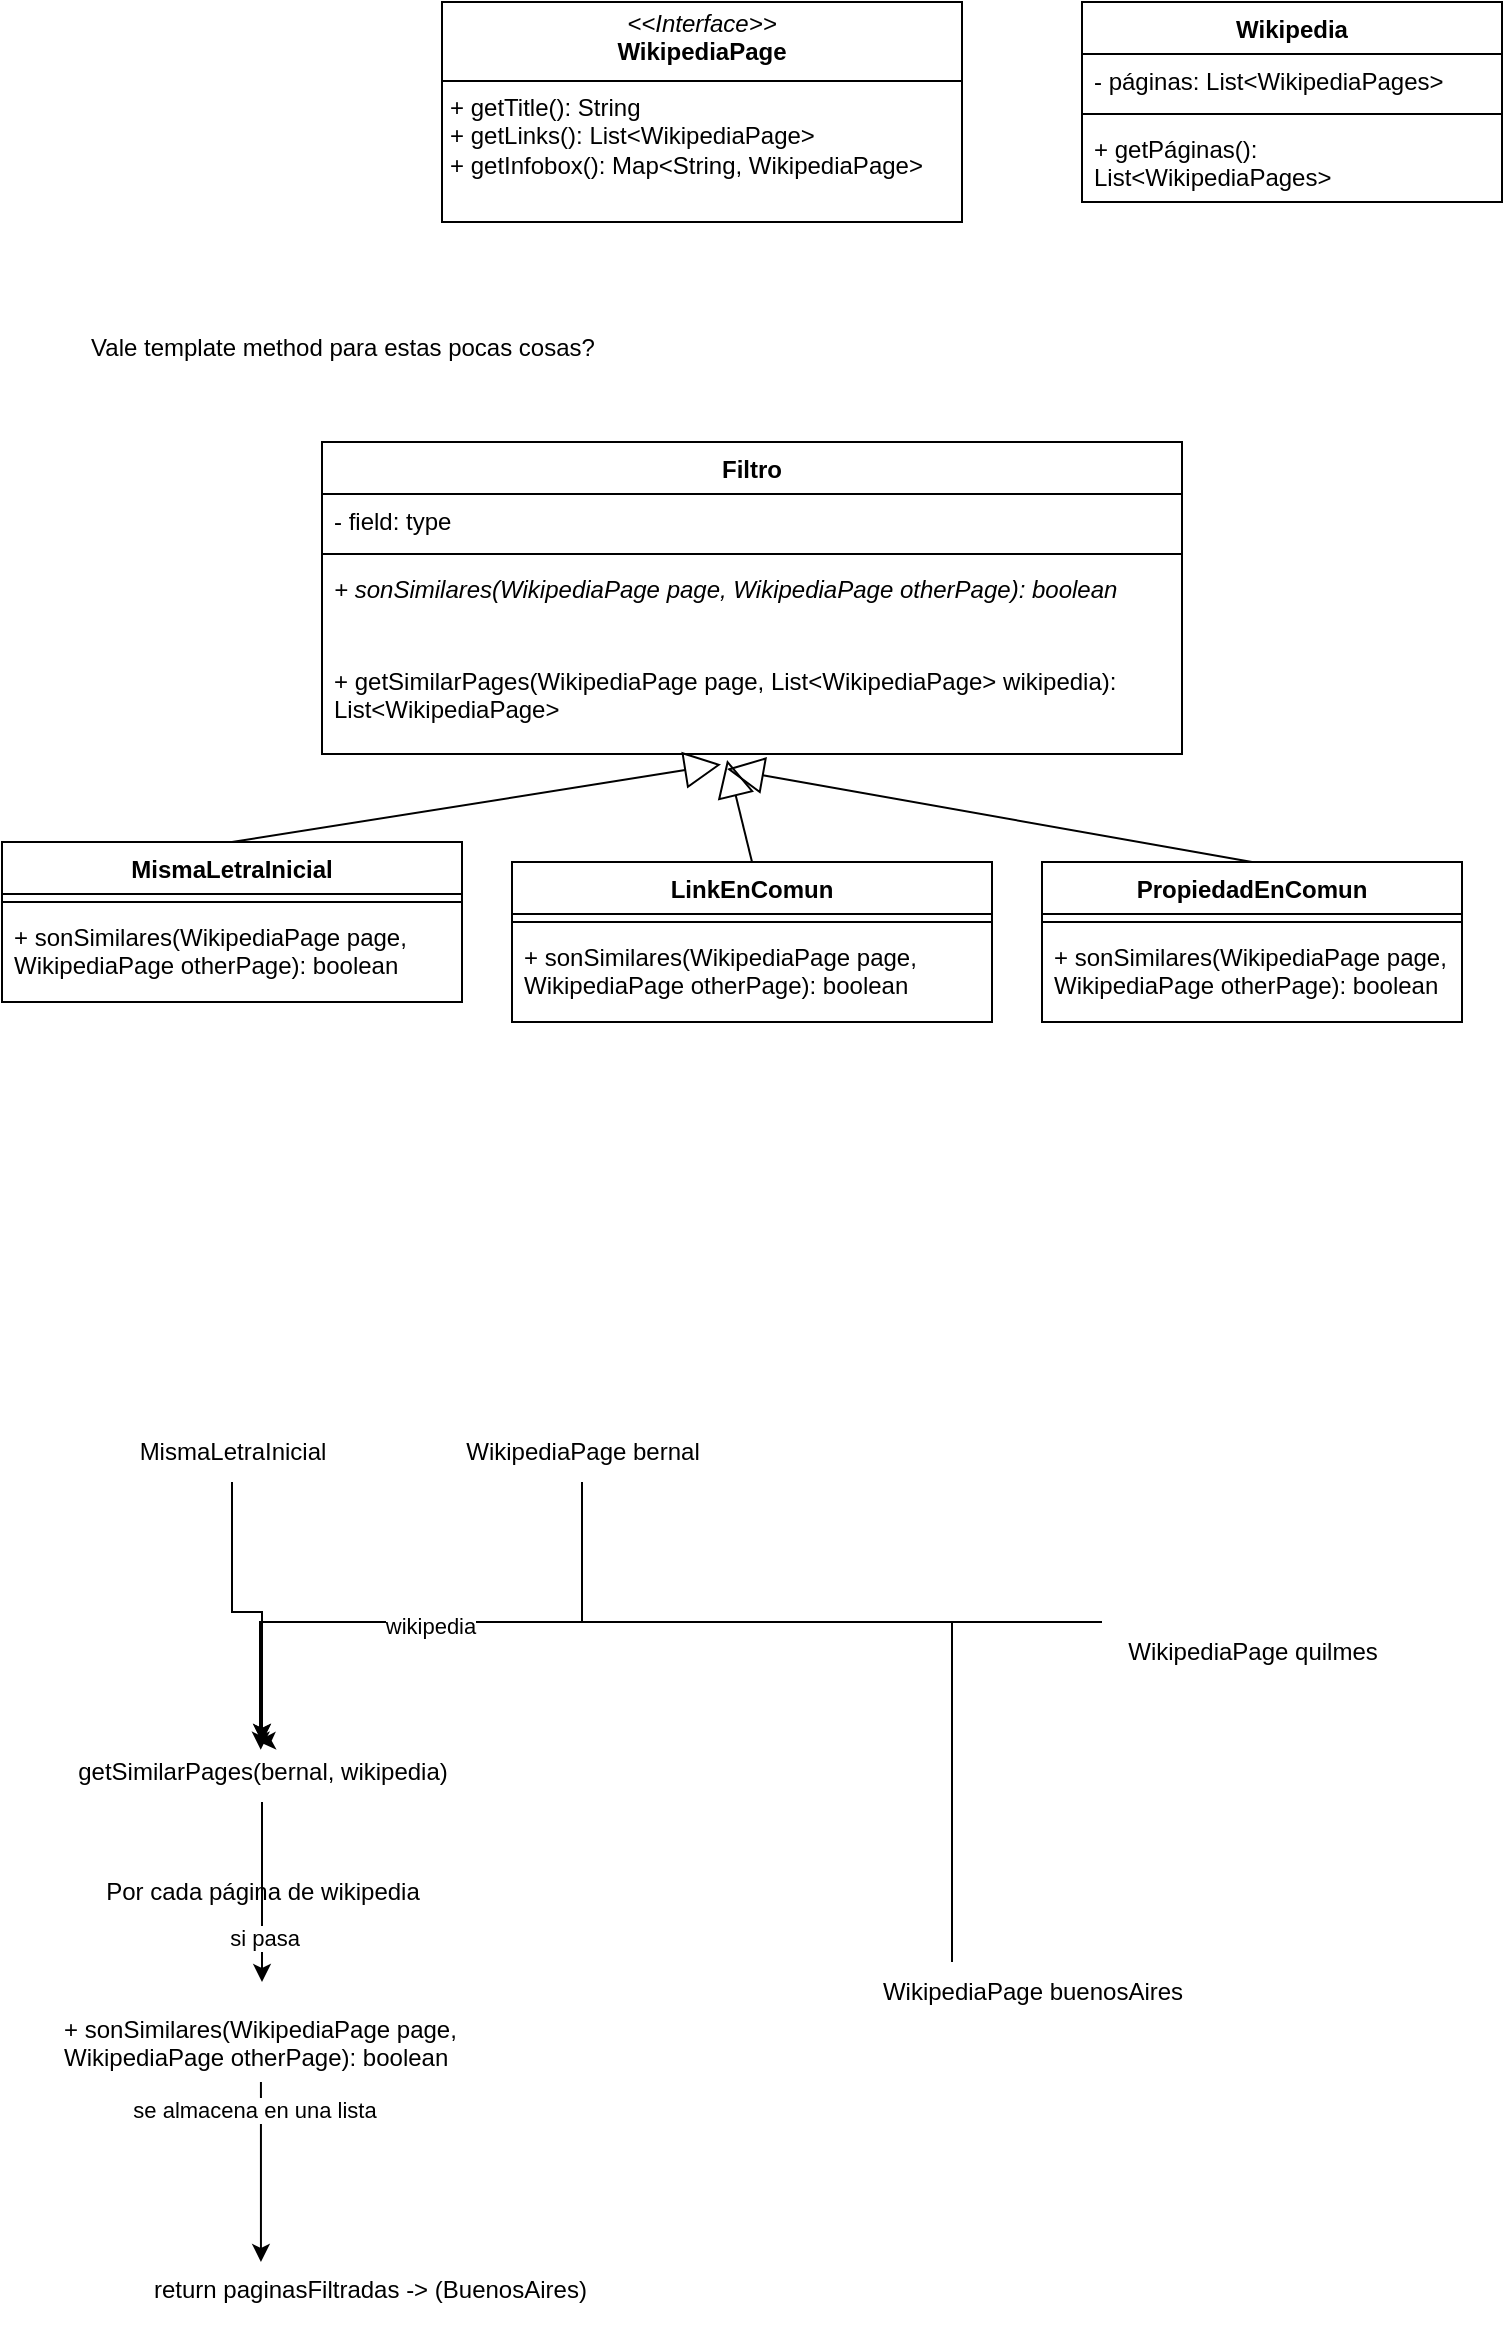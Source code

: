 <mxfile version="24.7.16">
  <diagram id="C5RBs43oDa-KdzZeNtuy" name="Page-1">
    <mxGraphModel dx="1665" dy="2112" grid="1" gridSize="10" guides="1" tooltips="1" connect="1" arrows="1" fold="1" page="1" pageScale="1" pageWidth="827" pageHeight="1169" math="0" shadow="0">
      <root>
        <mxCell id="WIyWlLk6GJQsqaUBKTNV-0" />
        <mxCell id="WIyWlLk6GJQsqaUBKTNV-1" parent="WIyWlLk6GJQsqaUBKTNV-0" />
        <mxCell id="hdR7YwD5a6wMg6RphiPX-0" value="PropiedadEnComun" style="swimlane;fontStyle=1;align=center;verticalAlign=top;childLayout=stackLayout;horizontal=1;startSize=26;horizontalStack=0;resizeParent=1;resizeParentMax=0;resizeLast=0;collapsible=1;marginBottom=0;whiteSpace=wrap;html=1;" vertex="1" parent="WIyWlLk6GJQsqaUBKTNV-1">
          <mxGeometry x="480" y="220" width="210" height="80" as="geometry" />
        </mxCell>
        <mxCell id="hdR7YwD5a6wMg6RphiPX-2" value="" style="line;strokeWidth=1;fillColor=none;align=left;verticalAlign=middle;spacingTop=-1;spacingLeft=3;spacingRight=3;rotatable=0;labelPosition=right;points=[];portConstraint=eastwest;strokeColor=inherit;" vertex="1" parent="hdR7YwD5a6wMg6RphiPX-0">
          <mxGeometry y="26" width="210" height="8" as="geometry" />
        </mxCell>
        <mxCell id="hdR7YwD5a6wMg6RphiPX-31" value="+ sonSimilares(WikipediaPage page, WikipediaPage otherPage): boolean" style="text;strokeColor=none;fillColor=none;align=left;verticalAlign=top;spacingLeft=4;spacingRight=4;overflow=hidden;rotatable=0;points=[[0,0.5],[1,0.5]];portConstraint=eastwest;whiteSpace=wrap;html=1;" vertex="1" parent="hdR7YwD5a6wMg6RphiPX-0">
          <mxGeometry y="34" width="210" height="46" as="geometry" />
        </mxCell>
        <mxCell id="hdR7YwD5a6wMg6RphiPX-8" value="MismaLetraInicial" style="swimlane;fontStyle=1;align=center;verticalAlign=top;childLayout=stackLayout;horizontal=1;startSize=26;horizontalStack=0;resizeParent=1;resizeParentMax=0;resizeLast=0;collapsible=1;marginBottom=0;whiteSpace=wrap;html=1;" vertex="1" parent="WIyWlLk6GJQsqaUBKTNV-1">
          <mxGeometry x="-40" y="210" width="230" height="80" as="geometry" />
        </mxCell>
        <mxCell id="hdR7YwD5a6wMg6RphiPX-10" value="" style="line;strokeWidth=1;fillColor=none;align=left;verticalAlign=middle;spacingTop=-1;spacingLeft=3;spacingRight=3;rotatable=0;labelPosition=right;points=[];portConstraint=eastwest;strokeColor=inherit;" vertex="1" parent="hdR7YwD5a6wMg6RphiPX-8">
          <mxGeometry y="26" width="230" height="8" as="geometry" />
        </mxCell>
        <mxCell id="hdR7YwD5a6wMg6RphiPX-11" value="+ sonSimilares(WikipediaPage page, WikipediaPage otherPage): boolean" style="text;strokeColor=none;fillColor=none;align=left;verticalAlign=top;spacingLeft=4;spacingRight=4;overflow=hidden;rotatable=0;points=[[0,0.5],[1,0.5]];portConstraint=eastwest;whiteSpace=wrap;html=1;" vertex="1" parent="hdR7YwD5a6wMg6RphiPX-8">
          <mxGeometry y="34" width="230" height="46" as="geometry" />
        </mxCell>
        <mxCell id="hdR7YwD5a6wMg6RphiPX-12" value="Wikipedia" style="swimlane;fontStyle=1;align=center;verticalAlign=top;childLayout=stackLayout;horizontal=1;startSize=26;horizontalStack=0;resizeParent=1;resizeParentMax=0;resizeLast=0;collapsible=1;marginBottom=0;whiteSpace=wrap;html=1;" vertex="1" parent="WIyWlLk6GJQsqaUBKTNV-1">
          <mxGeometry x="500" y="-210" width="210" height="100" as="geometry" />
        </mxCell>
        <mxCell id="hdR7YwD5a6wMg6RphiPX-13" value="- páginas: List&amp;lt;WikipediaPages&amp;gt;" style="text;strokeColor=none;fillColor=none;align=left;verticalAlign=top;spacingLeft=4;spacingRight=4;overflow=hidden;rotatable=0;points=[[0,0.5],[1,0.5]];portConstraint=eastwest;whiteSpace=wrap;html=1;" vertex="1" parent="hdR7YwD5a6wMg6RphiPX-12">
          <mxGeometry y="26" width="210" height="26" as="geometry" />
        </mxCell>
        <mxCell id="hdR7YwD5a6wMg6RphiPX-14" value="" style="line;strokeWidth=1;fillColor=none;align=left;verticalAlign=middle;spacingTop=-1;spacingLeft=3;spacingRight=3;rotatable=0;labelPosition=right;points=[];portConstraint=eastwest;strokeColor=inherit;" vertex="1" parent="hdR7YwD5a6wMg6RphiPX-12">
          <mxGeometry y="52" width="210" height="8" as="geometry" />
        </mxCell>
        <mxCell id="hdR7YwD5a6wMg6RphiPX-15" value="+ getPáginas(): List&amp;lt;WikipediaPages&amp;gt;" style="text;strokeColor=none;fillColor=none;align=left;verticalAlign=top;spacingLeft=4;spacingRight=4;overflow=hidden;rotatable=0;points=[[0,0.5],[1,0.5]];portConstraint=eastwest;whiteSpace=wrap;html=1;" vertex="1" parent="hdR7YwD5a6wMg6RphiPX-12">
          <mxGeometry y="60" width="210" height="40" as="geometry" />
        </mxCell>
        <mxCell id="hdR7YwD5a6wMg6RphiPX-16" value="Filtro" style="swimlane;fontStyle=1;align=center;verticalAlign=top;childLayout=stackLayout;horizontal=1;startSize=26;horizontalStack=0;resizeParent=1;resizeParentMax=0;resizeLast=0;collapsible=1;marginBottom=0;whiteSpace=wrap;html=1;" vertex="1" parent="WIyWlLk6GJQsqaUBKTNV-1">
          <mxGeometry x="120" y="10" width="430" height="156" as="geometry" />
        </mxCell>
        <mxCell id="hdR7YwD5a6wMg6RphiPX-17" value="- field: type" style="text;strokeColor=none;fillColor=none;align=left;verticalAlign=top;spacingLeft=4;spacingRight=4;overflow=hidden;rotatable=0;points=[[0,0.5],[1,0.5]];portConstraint=eastwest;whiteSpace=wrap;html=1;" vertex="1" parent="hdR7YwD5a6wMg6RphiPX-16">
          <mxGeometry y="26" width="430" height="26" as="geometry" />
        </mxCell>
        <mxCell id="hdR7YwD5a6wMg6RphiPX-18" value="" style="line;strokeWidth=1;fillColor=none;align=left;verticalAlign=middle;spacingTop=-1;spacingLeft=3;spacingRight=3;rotatable=0;labelPosition=right;points=[];portConstraint=eastwest;strokeColor=inherit;" vertex="1" parent="hdR7YwD5a6wMg6RphiPX-16">
          <mxGeometry y="52" width="430" height="8" as="geometry" />
        </mxCell>
        <mxCell id="hdR7YwD5a6wMg6RphiPX-29" value="+&amp;nbsp;&lt;span style=&quot;&quot;&gt;sonSimilares&lt;/span&gt;(WikipediaPage page, WikipediaPage otherPage): boolean" style="text;strokeColor=none;fillColor=none;align=left;verticalAlign=top;spacingLeft=4;spacingRight=4;overflow=hidden;rotatable=0;points=[[0,0.5],[1,0.5]];portConstraint=eastwest;whiteSpace=wrap;html=1;fontStyle=2" vertex="1" parent="hdR7YwD5a6wMg6RphiPX-16">
          <mxGeometry y="60" width="430" height="46" as="geometry" />
        </mxCell>
        <mxCell id="hdR7YwD5a6wMg6RphiPX-19" value="+ getSimilarPages(WikipediaPage page, List&amp;lt;WikipediaPage&amp;gt; wikipedia): List&amp;lt;WikipediaPage&amp;gt;" style="text;strokeColor=none;fillColor=none;align=left;verticalAlign=top;spacingLeft=4;spacingRight=4;overflow=hidden;rotatable=0;points=[[0,0.5],[1,0.5]];portConstraint=eastwest;whiteSpace=wrap;html=1;" vertex="1" parent="hdR7YwD5a6wMg6RphiPX-16">
          <mxGeometry y="106" width="430" height="50" as="geometry" />
        </mxCell>
        <mxCell id="hdR7YwD5a6wMg6RphiPX-20" value="&lt;p style=&quot;margin:0px;margin-top:4px;text-align:center;&quot;&gt;&lt;i&gt;&amp;lt;&amp;lt;Interface&amp;gt;&amp;gt;&lt;/i&gt;&lt;br&gt;&lt;b&gt;WikipediaPage&lt;/b&gt;&lt;/p&gt;&lt;hr size=&quot;1&quot; style=&quot;border-style:solid;&quot;&gt;&lt;p style=&quot;margin:0px;margin-left:4px;&quot;&gt;&lt;/p&gt;&lt;p style=&quot;margin:0px;margin-left:4px;&quot;&gt;+ getTitle(): String&lt;br&gt;+ getLinks(): List&amp;lt;WikipediaPage&amp;gt;&lt;/p&gt;&lt;p style=&quot;margin:0px;margin-left:4px;&quot;&gt;+ getInfobox(): Map&amp;lt;String, WikipediaPage&amp;gt;&lt;br&gt;&lt;/p&gt;" style="verticalAlign=top;align=left;overflow=fill;html=1;whiteSpace=wrap;" vertex="1" parent="WIyWlLk6GJQsqaUBKTNV-1">
          <mxGeometry x="180" y="-210" width="260" height="110" as="geometry" />
        </mxCell>
        <mxCell id="hdR7YwD5a6wMg6RphiPX-21" value="LinkEnComun" style="swimlane;fontStyle=1;align=center;verticalAlign=top;childLayout=stackLayout;horizontal=1;startSize=26;horizontalStack=0;resizeParent=1;resizeParentMax=0;resizeLast=0;collapsible=1;marginBottom=0;whiteSpace=wrap;html=1;" vertex="1" parent="WIyWlLk6GJQsqaUBKTNV-1">
          <mxGeometry x="215" y="220" width="240" height="80" as="geometry" />
        </mxCell>
        <mxCell id="hdR7YwD5a6wMg6RphiPX-23" value="" style="line;strokeWidth=1;fillColor=none;align=left;verticalAlign=middle;spacingTop=-1;spacingLeft=3;spacingRight=3;rotatable=0;labelPosition=right;points=[];portConstraint=eastwest;strokeColor=inherit;" vertex="1" parent="hdR7YwD5a6wMg6RphiPX-21">
          <mxGeometry y="26" width="240" height="8" as="geometry" />
        </mxCell>
        <mxCell id="hdR7YwD5a6wMg6RphiPX-30" value="+ sonSimilares(WikipediaPage page, WikipediaPage otherPage): boolean" style="text;strokeColor=none;fillColor=none;align=left;verticalAlign=top;spacingLeft=4;spacingRight=4;overflow=hidden;rotatable=0;points=[[0,0.5],[1,0.5]];portConstraint=eastwest;whiteSpace=wrap;html=1;" vertex="1" parent="hdR7YwD5a6wMg6RphiPX-21">
          <mxGeometry y="34" width="240" height="46" as="geometry" />
        </mxCell>
        <mxCell id="hdR7YwD5a6wMg6RphiPX-25" value="" style="endArrow=block;endSize=16;endFill=0;html=1;rounded=0;exitX=0.5;exitY=0;exitDx=0;exitDy=0;entryX=0.464;entryY=1.104;entryDx=0;entryDy=0;entryPerimeter=0;" edge="1" parent="WIyWlLk6GJQsqaUBKTNV-1" source="hdR7YwD5a6wMg6RphiPX-8" target="hdR7YwD5a6wMg6RphiPX-19">
          <mxGeometry width="160" relative="1" as="geometry">
            <mxPoint x="270" y="140" as="sourcePoint" />
            <mxPoint x="430" y="140" as="targetPoint" />
          </mxGeometry>
        </mxCell>
        <mxCell id="hdR7YwD5a6wMg6RphiPX-26" value="" style="endArrow=block;endSize=16;endFill=0;html=1;rounded=0;exitX=0.5;exitY=0;exitDx=0;exitDy=0;entryX=0.471;entryY=1.06;entryDx=0;entryDy=0;entryPerimeter=0;" edge="1" parent="WIyWlLk6GJQsqaUBKTNV-1" source="hdR7YwD5a6wMg6RphiPX-21" target="hdR7YwD5a6wMg6RphiPX-19">
          <mxGeometry width="160" relative="1" as="geometry">
            <mxPoint x="60" y="220" as="sourcePoint" />
            <mxPoint x="330" y="130" as="targetPoint" />
          </mxGeometry>
        </mxCell>
        <mxCell id="hdR7YwD5a6wMg6RphiPX-27" value="" style="endArrow=block;endSize=16;endFill=0;html=1;rounded=0;exitX=0.5;exitY=0;exitDx=0;exitDy=0;entryX=0.471;entryY=1.149;entryDx=0;entryDy=0;entryPerimeter=0;" edge="1" parent="WIyWlLk6GJQsqaUBKTNV-1" source="hdR7YwD5a6wMg6RphiPX-0" target="hdR7YwD5a6wMg6RphiPX-19">
          <mxGeometry width="160" relative="1" as="geometry">
            <mxPoint x="460" y="210" as="sourcePoint" />
            <mxPoint x="460" y="110" as="targetPoint" />
          </mxGeometry>
        </mxCell>
        <mxCell id="hdR7YwD5a6wMg6RphiPX-32" value="Vale template method para estas pocas cosas?" style="text;html=1;align=center;verticalAlign=middle;resizable=0;points=[];autosize=1;strokeColor=none;fillColor=none;" vertex="1" parent="WIyWlLk6GJQsqaUBKTNV-1">
          <mxGeometry x="-10" y="-52" width="280" height="30" as="geometry" />
        </mxCell>
        <mxCell id="hdR7YwD5a6wMg6RphiPX-37" style="edgeStyle=orthogonalEdgeStyle;rounded=0;orthogonalLoop=1;jettySize=auto;html=1;" edge="1" parent="WIyWlLk6GJQsqaUBKTNV-1" source="hdR7YwD5a6wMg6RphiPX-33" target="hdR7YwD5a6wMg6RphiPX-36">
          <mxGeometry relative="1" as="geometry" />
        </mxCell>
        <mxCell id="hdR7YwD5a6wMg6RphiPX-33" value="MismaLetraInicial" style="text;html=1;align=center;verticalAlign=middle;resizable=0;points=[];autosize=1;strokeColor=none;fillColor=none;" vertex="1" parent="WIyWlLk6GJQsqaUBKTNV-1">
          <mxGeometry x="15" y="500" width="120" height="30" as="geometry" />
        </mxCell>
        <mxCell id="hdR7YwD5a6wMg6RphiPX-34" value="WikipediaPage bernal" style="text;html=1;align=center;verticalAlign=middle;resizable=0;points=[];autosize=1;strokeColor=none;fillColor=none;" vertex="1" parent="WIyWlLk6GJQsqaUBKTNV-1">
          <mxGeometry x="180" y="500" width="140" height="30" as="geometry" />
        </mxCell>
        <mxCell id="hdR7YwD5a6wMg6RphiPX-43" style="edgeStyle=orthogonalEdgeStyle;rounded=0;orthogonalLoop=1;jettySize=auto;html=1;" edge="1" parent="WIyWlLk6GJQsqaUBKTNV-1" source="hdR7YwD5a6wMg6RphiPX-36">
          <mxGeometry relative="1" as="geometry">
            <mxPoint x="90" y="780" as="targetPoint" />
          </mxGeometry>
        </mxCell>
        <mxCell id="hdR7YwD5a6wMg6RphiPX-50" value="si pasa" style="edgeLabel;html=1;align=center;verticalAlign=middle;resizable=0;points=[];" vertex="1" connectable="0" parent="hdR7YwD5a6wMg6RphiPX-43">
          <mxGeometry x="0.503" relative="1" as="geometry">
            <mxPoint as="offset" />
          </mxGeometry>
        </mxCell>
        <mxCell id="hdR7YwD5a6wMg6RphiPX-36" value="getSimilarPages(bernal, wikipedia)" style="text;html=1;align=center;verticalAlign=middle;resizable=0;points=[];autosize=1;strokeColor=none;fillColor=none;" vertex="1" parent="WIyWlLk6GJQsqaUBKTNV-1">
          <mxGeometry x="-15" y="660" width="210" height="30" as="geometry" />
        </mxCell>
        <mxCell id="hdR7YwD5a6wMg6RphiPX-38" style="edgeStyle=orthogonalEdgeStyle;rounded=0;orthogonalLoop=1;jettySize=auto;html=1;entryX=0.49;entryY=-0.012;entryDx=0;entryDy=0;entryPerimeter=0;" edge="1" parent="WIyWlLk6GJQsqaUBKTNV-1" source="hdR7YwD5a6wMg6RphiPX-34" target="hdR7YwD5a6wMg6RphiPX-36">
          <mxGeometry relative="1" as="geometry">
            <Array as="points">
              <mxPoint x="250" y="600" />
              <mxPoint x="89" y="600" />
            </Array>
          </mxGeometry>
        </mxCell>
        <mxCell id="hdR7YwD5a6wMg6RphiPX-42" style="edgeStyle=orthogonalEdgeStyle;rounded=0;orthogonalLoop=1;jettySize=auto;html=1;" edge="1" parent="WIyWlLk6GJQsqaUBKTNV-1" source="hdR7YwD5a6wMg6RphiPX-39" target="hdR7YwD5a6wMg6RphiPX-36">
          <mxGeometry relative="1" as="geometry">
            <Array as="points">
              <mxPoint x="414" y="600" />
              <mxPoint x="90" y="600" />
            </Array>
          </mxGeometry>
        </mxCell>
        <mxCell id="hdR7YwD5a6wMg6RphiPX-39" value="WikipediaPage quilmes" style="text;html=1;align=center;verticalAlign=middle;resizable=0;points=[];autosize=1;strokeColor=none;fillColor=none;" vertex="1" parent="WIyWlLk6GJQsqaUBKTNV-1">
          <mxGeometry x="510" y="600" width="150" height="30" as="geometry" />
        </mxCell>
        <mxCell id="hdR7YwD5a6wMg6RphiPX-40" value="WikipediaPage buenosAires" style="text;html=1;align=center;verticalAlign=middle;resizable=0;points=[];autosize=1;strokeColor=none;fillColor=none;" vertex="1" parent="WIyWlLk6GJQsqaUBKTNV-1">
          <mxGeometry x="390" y="770" width="170" height="30" as="geometry" />
        </mxCell>
        <mxCell id="hdR7YwD5a6wMg6RphiPX-41" style="edgeStyle=orthogonalEdgeStyle;rounded=0;orthogonalLoop=1;jettySize=auto;html=1;entryX=0.497;entryY=0.128;entryDx=0;entryDy=0;entryPerimeter=0;" edge="1" parent="WIyWlLk6GJQsqaUBKTNV-1" source="hdR7YwD5a6wMg6RphiPX-40" target="hdR7YwD5a6wMg6RphiPX-36">
          <mxGeometry relative="1" as="geometry">
            <Array as="points">
              <mxPoint x="435" y="600" />
              <mxPoint x="90" y="600" />
            </Array>
          </mxGeometry>
        </mxCell>
        <mxCell id="hdR7YwD5a6wMg6RphiPX-47" value="wikipedia" style="edgeLabel;html=1;align=center;verticalAlign=middle;resizable=0;points=[];" vertex="1" connectable="0" parent="hdR7YwD5a6wMg6RphiPX-41">
          <mxGeometry x="0.488" y="2" relative="1" as="geometry">
            <mxPoint as="offset" />
          </mxGeometry>
        </mxCell>
        <mxCell id="hdR7YwD5a6wMg6RphiPX-44" value="+ sonSimilares(WikipediaPage page, WikipediaPage otherPage): boolean" style="text;strokeColor=none;fillColor=none;align=left;verticalAlign=top;spacingLeft=4;spacingRight=4;overflow=hidden;rotatable=0;points=[[0,0.5],[1,0.5]];portConstraint=eastwest;whiteSpace=wrap;html=1;" vertex="1" parent="WIyWlLk6GJQsqaUBKTNV-1">
          <mxGeometry x="-15" y="790" width="230" height="40" as="geometry" />
        </mxCell>
        <mxCell id="hdR7YwD5a6wMg6RphiPX-45" value="Por cada página de wikipedia" style="text;html=1;align=center;verticalAlign=middle;resizable=0;points=[];autosize=1;strokeColor=none;fillColor=none;" vertex="1" parent="WIyWlLk6GJQsqaUBKTNV-1">
          <mxGeometry y="720" width="180" height="30" as="geometry" />
        </mxCell>
        <mxCell id="hdR7YwD5a6wMg6RphiPX-48" style="edgeStyle=orthogonalEdgeStyle;rounded=0;orthogonalLoop=1;jettySize=auto;html=1;" edge="1" parent="WIyWlLk6GJQsqaUBKTNV-1">
          <mxGeometry relative="1" as="geometry">
            <mxPoint x="89.47" y="920" as="targetPoint" />
            <mxPoint x="89.47" y="830" as="sourcePoint" />
          </mxGeometry>
        </mxCell>
        <mxCell id="hdR7YwD5a6wMg6RphiPX-51" value="se almacena en una lista" style="edgeLabel;html=1;align=center;verticalAlign=middle;resizable=0;points=[];" vertex="1" connectable="0" parent="hdR7YwD5a6wMg6RphiPX-48">
          <mxGeometry x="-0.692" y="-4" relative="1" as="geometry">
            <mxPoint as="offset" />
          </mxGeometry>
        </mxCell>
        <mxCell id="hdR7YwD5a6wMg6RphiPX-52" value="return paginasFiltradas -&amp;gt; (BuenosAires)" style="text;strokeColor=none;fillColor=none;align=left;verticalAlign=top;spacingLeft=4;spacingRight=4;overflow=hidden;rotatable=0;points=[[0,0.5],[1,0.5]];portConstraint=eastwest;whiteSpace=wrap;html=1;" vertex="1" parent="WIyWlLk6GJQsqaUBKTNV-1">
          <mxGeometry x="30" y="920" width="230" height="40" as="geometry" />
        </mxCell>
      </root>
    </mxGraphModel>
  </diagram>
</mxfile>
